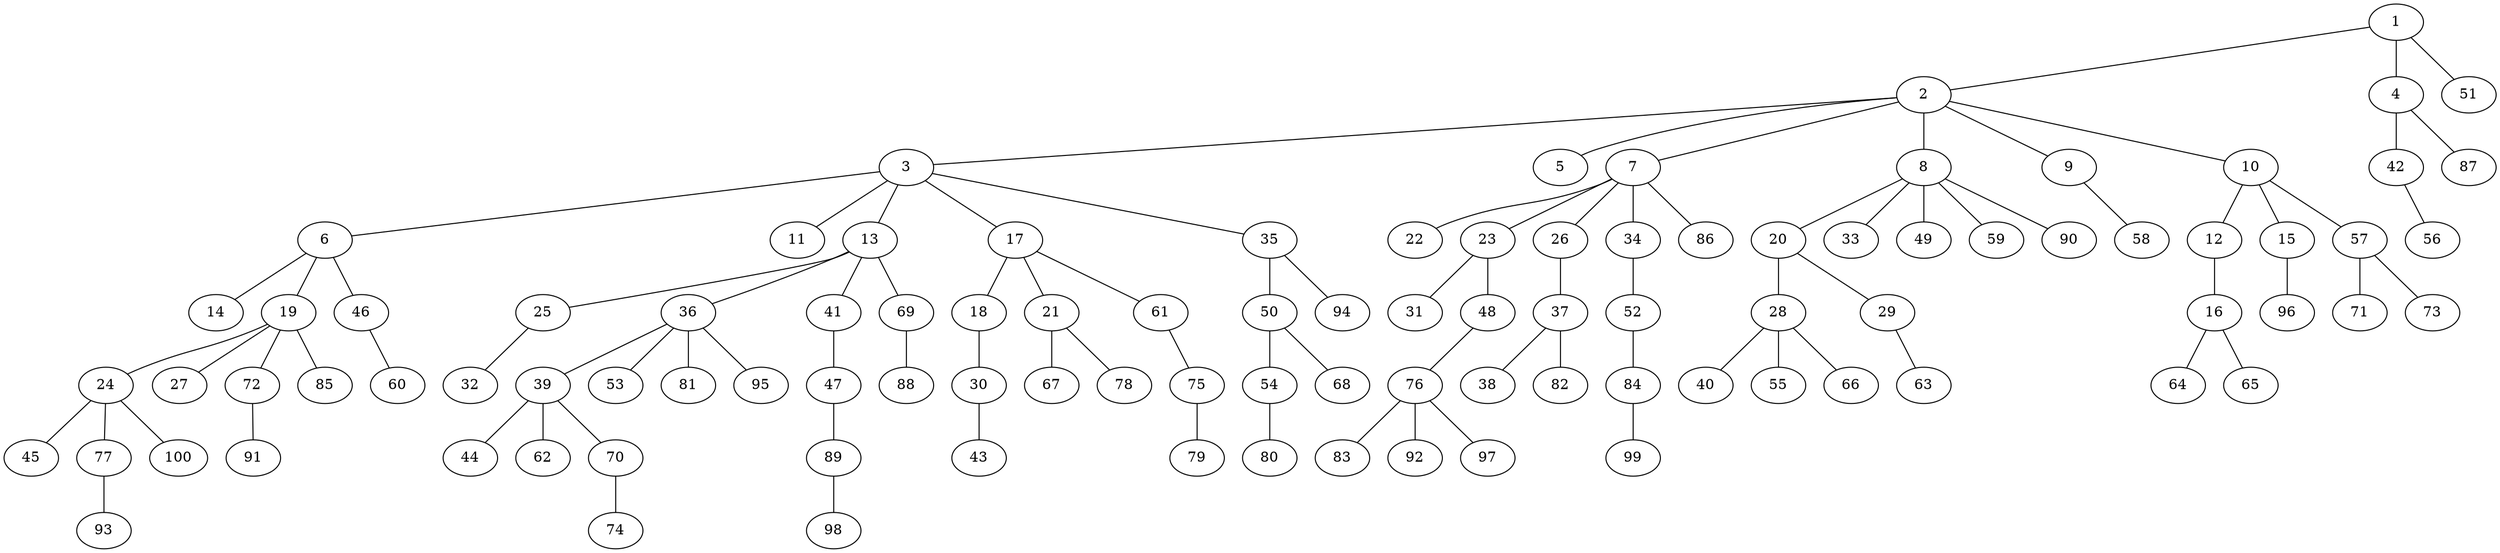 graph graphname {1--2
1--4
1--51
2--3
2--5
2--7
2--8
2--9
2--10
3--6
3--11
3--13
3--17
3--35
4--42
4--87
6--14
6--19
6--46
7--22
7--23
7--26
7--34
7--86
8--20
8--33
8--49
8--59
8--90
9--58
10--12
10--15
10--57
12--16
13--25
13--36
13--41
13--69
15--96
16--64
16--65
17--18
17--21
17--61
18--30
19--24
19--27
19--72
19--85
20--28
20--29
21--67
21--78
23--31
23--48
24--45
24--77
24--100
25--32
26--37
28--40
28--55
28--66
29--63
30--43
34--52
35--50
35--94
36--39
36--53
36--81
36--95
37--38
37--82
39--44
39--62
39--70
41--47
42--56
46--60
47--89
48--76
50--54
50--68
52--84
54--80
57--71
57--73
61--75
69--88
70--74
72--91
75--79
76--83
76--92
76--97
77--93
84--99
89--98
}